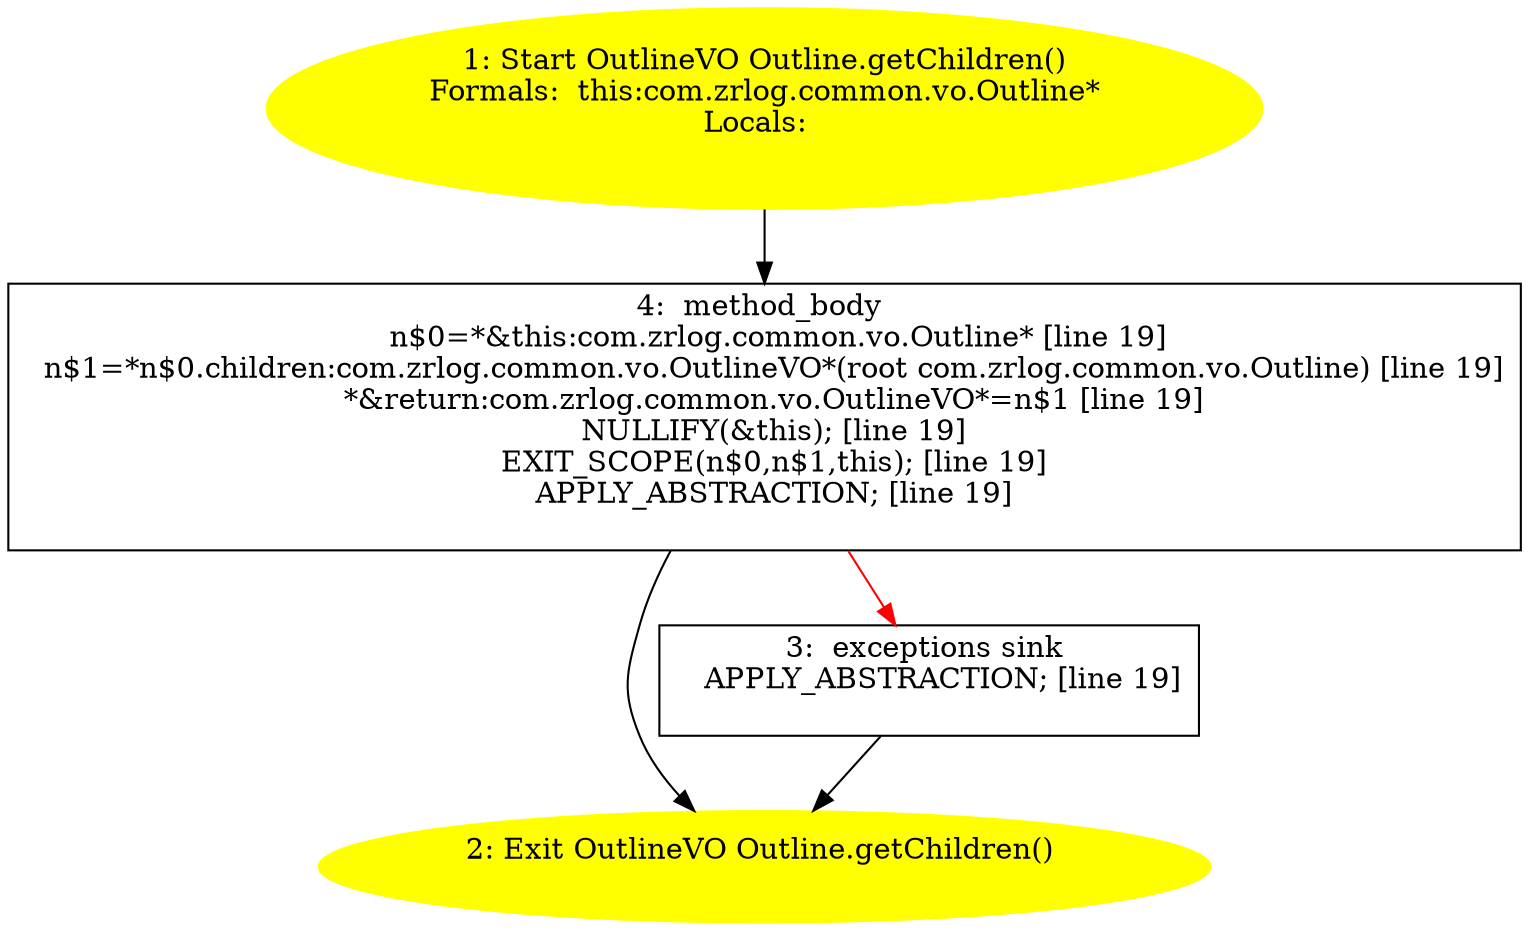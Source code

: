 /* @generated */
digraph cfg {
"com.zrlog.common.vo.Outline.getChildren():com.zrlog.common.vo.OutlineVO.6aa8947908b7792b19d9aed250f80eee_1" [label="1: Start OutlineVO Outline.getChildren()\nFormals:  this:com.zrlog.common.vo.Outline*\nLocals:  \n  " color=yellow style=filled]
	

	 "com.zrlog.common.vo.Outline.getChildren():com.zrlog.common.vo.OutlineVO.6aa8947908b7792b19d9aed250f80eee_1" -> "com.zrlog.common.vo.Outline.getChildren():com.zrlog.common.vo.OutlineVO.6aa8947908b7792b19d9aed250f80eee_4" ;
"com.zrlog.common.vo.Outline.getChildren():com.zrlog.common.vo.OutlineVO.6aa8947908b7792b19d9aed250f80eee_2" [label="2: Exit OutlineVO Outline.getChildren() \n  " color=yellow style=filled]
	

"com.zrlog.common.vo.Outline.getChildren():com.zrlog.common.vo.OutlineVO.6aa8947908b7792b19d9aed250f80eee_3" [label="3:  exceptions sink \n   APPLY_ABSTRACTION; [line 19]\n " shape="box"]
	

	 "com.zrlog.common.vo.Outline.getChildren():com.zrlog.common.vo.OutlineVO.6aa8947908b7792b19d9aed250f80eee_3" -> "com.zrlog.common.vo.Outline.getChildren():com.zrlog.common.vo.OutlineVO.6aa8947908b7792b19d9aed250f80eee_2" ;
"com.zrlog.common.vo.Outline.getChildren():com.zrlog.common.vo.OutlineVO.6aa8947908b7792b19d9aed250f80eee_4" [label="4:  method_body \n   n$0=*&this:com.zrlog.common.vo.Outline* [line 19]\n  n$1=*n$0.children:com.zrlog.common.vo.OutlineVO*(root com.zrlog.common.vo.Outline) [line 19]\n  *&return:com.zrlog.common.vo.OutlineVO*=n$1 [line 19]\n  NULLIFY(&this); [line 19]\n  EXIT_SCOPE(n$0,n$1,this); [line 19]\n  APPLY_ABSTRACTION; [line 19]\n " shape="box"]
	

	 "com.zrlog.common.vo.Outline.getChildren():com.zrlog.common.vo.OutlineVO.6aa8947908b7792b19d9aed250f80eee_4" -> "com.zrlog.common.vo.Outline.getChildren():com.zrlog.common.vo.OutlineVO.6aa8947908b7792b19d9aed250f80eee_2" ;
	 "com.zrlog.common.vo.Outline.getChildren():com.zrlog.common.vo.OutlineVO.6aa8947908b7792b19d9aed250f80eee_4" -> "com.zrlog.common.vo.Outline.getChildren():com.zrlog.common.vo.OutlineVO.6aa8947908b7792b19d9aed250f80eee_3" [color="red" ];
}
